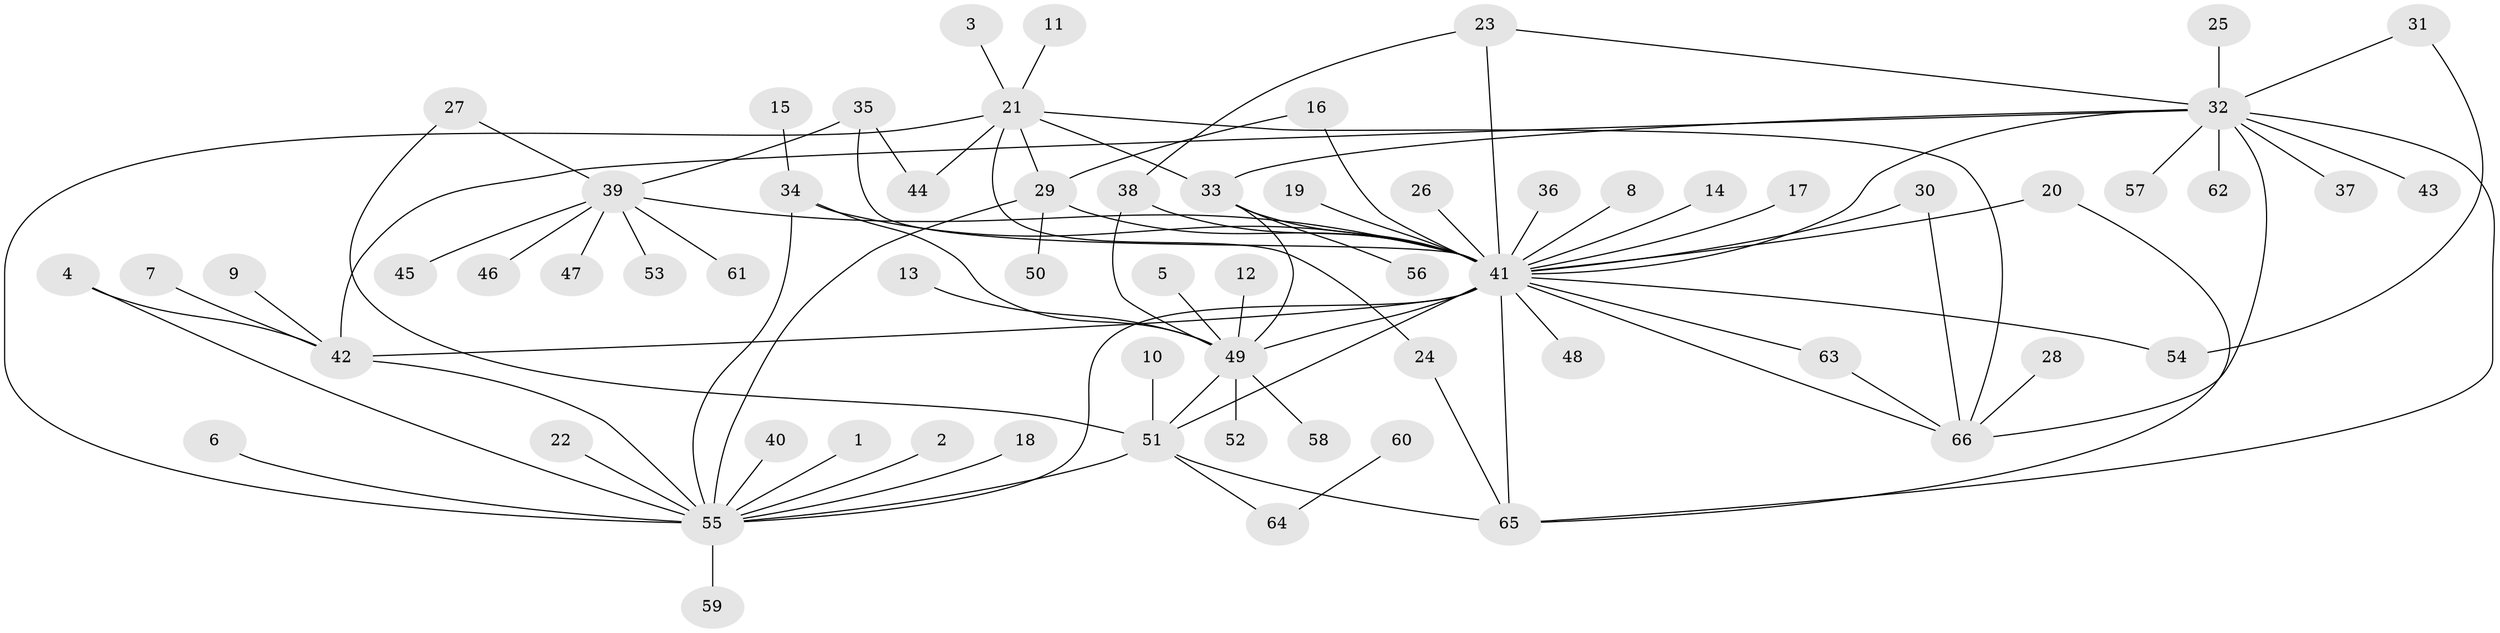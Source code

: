 // original degree distribution, {8: 0.030303030303030304, 3: 0.08333333333333333, 1: 0.5075757575757576, 5: 0.022727272727272728, 10: 0.015151515151515152, 6: 0.022727272727272728, 20: 0.007575757575757576, 4: 0.05303030303030303, 2: 0.23484848484848486, 7: 0.015151515151515152, 13: 0.007575757575757576}
// Generated by graph-tools (version 1.1) at 2025/49/03/09/25 03:49:49]
// undirected, 66 vertices, 93 edges
graph export_dot {
graph [start="1"]
  node [color=gray90,style=filled];
  1;
  2;
  3;
  4;
  5;
  6;
  7;
  8;
  9;
  10;
  11;
  12;
  13;
  14;
  15;
  16;
  17;
  18;
  19;
  20;
  21;
  22;
  23;
  24;
  25;
  26;
  27;
  28;
  29;
  30;
  31;
  32;
  33;
  34;
  35;
  36;
  37;
  38;
  39;
  40;
  41;
  42;
  43;
  44;
  45;
  46;
  47;
  48;
  49;
  50;
  51;
  52;
  53;
  54;
  55;
  56;
  57;
  58;
  59;
  60;
  61;
  62;
  63;
  64;
  65;
  66;
  1 -- 55 [weight=1.0];
  2 -- 55 [weight=1.0];
  3 -- 21 [weight=1.0];
  4 -- 42 [weight=1.0];
  4 -- 55 [weight=1.0];
  5 -- 49 [weight=1.0];
  6 -- 55 [weight=1.0];
  7 -- 42 [weight=1.0];
  8 -- 41 [weight=1.0];
  9 -- 42 [weight=1.0];
  10 -- 51 [weight=1.0];
  11 -- 21 [weight=1.0];
  12 -- 49 [weight=1.0];
  13 -- 49 [weight=1.0];
  14 -- 41 [weight=1.0];
  15 -- 34 [weight=1.0];
  16 -- 29 [weight=1.0];
  16 -- 41 [weight=1.0];
  17 -- 41 [weight=1.0];
  18 -- 55 [weight=1.0];
  19 -- 41 [weight=1.0];
  20 -- 41 [weight=1.0];
  20 -- 65 [weight=1.0];
  21 -- 24 [weight=1.0];
  21 -- 29 [weight=1.0];
  21 -- 33 [weight=1.0];
  21 -- 44 [weight=1.0];
  21 -- 55 [weight=1.0];
  21 -- 66 [weight=1.0];
  22 -- 55 [weight=1.0];
  23 -- 32 [weight=1.0];
  23 -- 38 [weight=1.0];
  23 -- 41 [weight=1.0];
  24 -- 65 [weight=1.0];
  25 -- 32 [weight=1.0];
  26 -- 41 [weight=1.0];
  27 -- 39 [weight=1.0];
  27 -- 51 [weight=1.0];
  28 -- 66 [weight=1.0];
  29 -- 41 [weight=1.0];
  29 -- 50 [weight=1.0];
  29 -- 55 [weight=1.0];
  30 -- 41 [weight=1.0];
  30 -- 66 [weight=1.0];
  31 -- 32 [weight=1.0];
  31 -- 54 [weight=1.0];
  32 -- 33 [weight=1.0];
  32 -- 37 [weight=1.0];
  32 -- 41 [weight=1.0];
  32 -- 42 [weight=1.0];
  32 -- 43 [weight=1.0];
  32 -- 57 [weight=1.0];
  32 -- 62 [weight=1.0];
  32 -- 65 [weight=1.0];
  32 -- 66 [weight=1.0];
  33 -- 41 [weight=2.0];
  33 -- 49 [weight=1.0];
  33 -- 56 [weight=1.0];
  34 -- 41 [weight=1.0];
  34 -- 49 [weight=1.0];
  34 -- 55 [weight=1.0];
  35 -- 39 [weight=1.0];
  35 -- 41 [weight=1.0];
  35 -- 44 [weight=1.0];
  36 -- 41 [weight=1.0];
  38 -- 41 [weight=1.0];
  38 -- 49 [weight=1.0];
  39 -- 41 [weight=1.0];
  39 -- 45 [weight=1.0];
  39 -- 46 [weight=1.0];
  39 -- 47 [weight=1.0];
  39 -- 53 [weight=1.0];
  39 -- 61 [weight=1.0];
  40 -- 55 [weight=1.0];
  41 -- 42 [weight=1.0];
  41 -- 48 [weight=1.0];
  41 -- 49 [weight=1.0];
  41 -- 51 [weight=1.0];
  41 -- 54 [weight=1.0];
  41 -- 55 [weight=1.0];
  41 -- 63 [weight=1.0];
  41 -- 65 [weight=1.0];
  41 -- 66 [weight=1.0];
  42 -- 55 [weight=1.0];
  49 -- 51 [weight=1.0];
  49 -- 52 [weight=1.0];
  49 -- 58 [weight=1.0];
  51 -- 55 [weight=1.0];
  51 -- 64 [weight=1.0];
  51 -- 65 [weight=1.0];
  55 -- 59 [weight=1.0];
  60 -- 64 [weight=1.0];
  63 -- 66 [weight=1.0];
}
